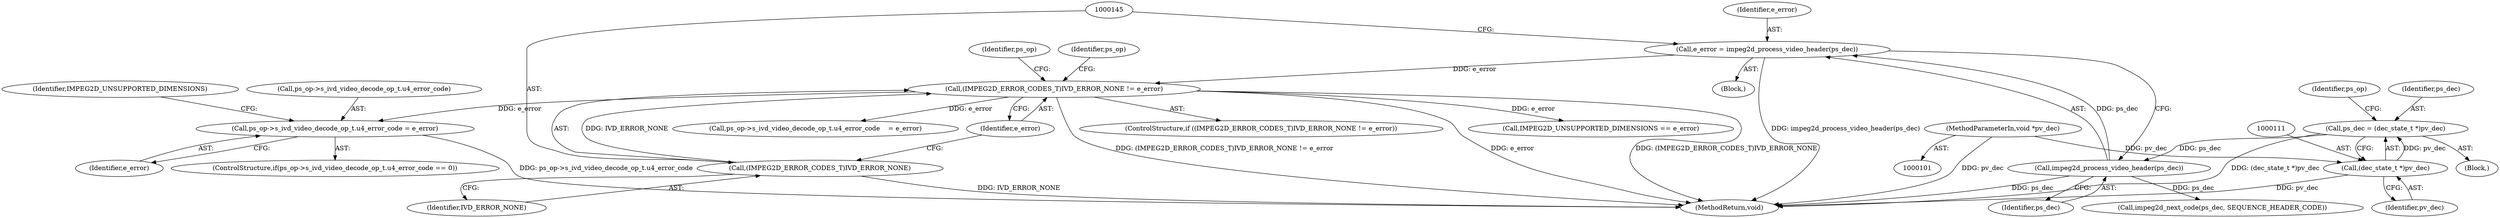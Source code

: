 digraph "0_Android_a86eb798d077b9b25c8f8c77e3c02c2f287c1ce7_1@pointer" {
"1000204" [label="(Call,ps_op->s_ivd_video_decode_op_t.u4_error_code = e_error)"];
"1000143" [label="(Call,(IMPEG2D_ERROR_CODES_T)IVD_ERROR_NONE != e_error)"];
"1000144" [label="(Call,(IMPEG2D_ERROR_CODES_T)IVD_ERROR_NONE)"];
"1000138" [label="(Call,e_error = impeg2d_process_video_header(ps_dec))"];
"1000140" [label="(Call,impeg2d_process_video_header(ps_dec))"];
"1000108" [label="(Call,ps_dec = (dec_state_t *)pv_dec)"];
"1000110" [label="(Call,(dec_state_t *)pv_dec)"];
"1000102" [label="(MethodParameterIn,void *pv_dec)"];
"1000105" [label="(Block,)"];
"1000112" [label="(Identifier,pv_dec)"];
"1000143" [label="(Call,(IMPEG2D_ERROR_CODES_T)IVD_ERROR_NONE != e_error)"];
"1000136" [label="(Block,)"];
"1000108" [label="(Call,ps_dec = (dec_state_t *)pv_dec)"];
"1000116" [label="(Identifier,ps_op)"];
"1000152" [label="(Identifier,ps_op)"];
"1000334" [label="(MethodReturn,void)"];
"1000204" [label="(Call,ps_op->s_ivd_video_decode_op_t.u4_error_code = e_error)"];
"1000196" [label="(ControlStructure,if(ps_op->s_ivd_video_decode_op_t.u4_error_code == 0))"];
"1000142" [label="(ControlStructure,if ((IMPEG2D_ERROR_CODES_T)IVD_ERROR_NONE != e_error))"];
"1000144" [label="(Call,(IMPEG2D_ERROR_CODES_T)IVD_ERROR_NONE)"];
"1000212" [label="(Call,IMPEG2D_UNSUPPORTED_DIMENSIONS == e_error)"];
"1000141" [label="(Identifier,ps_dec)"];
"1000110" [label="(Call,(dec_state_t *)pv_dec)"];
"1000246" [label="(Call,impeg2d_next_code(ps_dec, SEQUENCE_HEADER_CODE))"];
"1000213" [label="(Identifier,IMPEG2D_UNSUPPORTED_DIMENSIONS)"];
"1000140" [label="(Call,impeg2d_process_video_header(ps_dec))"];
"1000253" [label="(Identifier,ps_op)"];
"1000210" [label="(Identifier,e_error)"];
"1000138" [label="(Call,e_error = impeg2d_process_video_header(ps_dec))"];
"1000146" [label="(Identifier,IVD_ERROR_NONE)"];
"1000102" [label="(MethodParameterIn,void *pv_dec)"];
"1000149" [label="(Call,ps_op->s_ivd_video_decode_op_t.u4_error_code    = e_error)"];
"1000109" [label="(Identifier,ps_dec)"];
"1000139" [label="(Identifier,e_error)"];
"1000147" [label="(Identifier,e_error)"];
"1000205" [label="(Call,ps_op->s_ivd_video_decode_op_t.u4_error_code)"];
"1000204" -> "1000196"  [label="AST: "];
"1000204" -> "1000210"  [label="CFG: "];
"1000205" -> "1000204"  [label="AST: "];
"1000210" -> "1000204"  [label="AST: "];
"1000213" -> "1000204"  [label="CFG: "];
"1000204" -> "1000334"  [label="DDG: ps_op->s_ivd_video_decode_op_t.u4_error_code"];
"1000143" -> "1000204"  [label="DDG: e_error"];
"1000143" -> "1000142"  [label="AST: "];
"1000143" -> "1000147"  [label="CFG: "];
"1000144" -> "1000143"  [label="AST: "];
"1000147" -> "1000143"  [label="AST: "];
"1000152" -> "1000143"  [label="CFG: "];
"1000253" -> "1000143"  [label="CFG: "];
"1000143" -> "1000334"  [label="DDG: e_error"];
"1000143" -> "1000334"  [label="DDG: (IMPEG2D_ERROR_CODES_T)IVD_ERROR_NONE"];
"1000143" -> "1000334"  [label="DDG: (IMPEG2D_ERROR_CODES_T)IVD_ERROR_NONE != e_error"];
"1000144" -> "1000143"  [label="DDG: IVD_ERROR_NONE"];
"1000138" -> "1000143"  [label="DDG: e_error"];
"1000143" -> "1000149"  [label="DDG: e_error"];
"1000143" -> "1000212"  [label="DDG: e_error"];
"1000144" -> "1000146"  [label="CFG: "];
"1000145" -> "1000144"  [label="AST: "];
"1000146" -> "1000144"  [label="AST: "];
"1000147" -> "1000144"  [label="CFG: "];
"1000144" -> "1000334"  [label="DDG: IVD_ERROR_NONE"];
"1000138" -> "1000136"  [label="AST: "];
"1000138" -> "1000140"  [label="CFG: "];
"1000139" -> "1000138"  [label="AST: "];
"1000140" -> "1000138"  [label="AST: "];
"1000145" -> "1000138"  [label="CFG: "];
"1000138" -> "1000334"  [label="DDG: impeg2d_process_video_header(ps_dec)"];
"1000140" -> "1000138"  [label="DDG: ps_dec"];
"1000140" -> "1000141"  [label="CFG: "];
"1000141" -> "1000140"  [label="AST: "];
"1000140" -> "1000334"  [label="DDG: ps_dec"];
"1000108" -> "1000140"  [label="DDG: ps_dec"];
"1000140" -> "1000246"  [label="DDG: ps_dec"];
"1000108" -> "1000105"  [label="AST: "];
"1000108" -> "1000110"  [label="CFG: "];
"1000109" -> "1000108"  [label="AST: "];
"1000110" -> "1000108"  [label="AST: "];
"1000116" -> "1000108"  [label="CFG: "];
"1000108" -> "1000334"  [label="DDG: (dec_state_t *)pv_dec"];
"1000110" -> "1000108"  [label="DDG: pv_dec"];
"1000110" -> "1000112"  [label="CFG: "];
"1000111" -> "1000110"  [label="AST: "];
"1000112" -> "1000110"  [label="AST: "];
"1000110" -> "1000334"  [label="DDG: pv_dec"];
"1000102" -> "1000110"  [label="DDG: pv_dec"];
"1000102" -> "1000101"  [label="AST: "];
"1000102" -> "1000334"  [label="DDG: pv_dec"];
}
